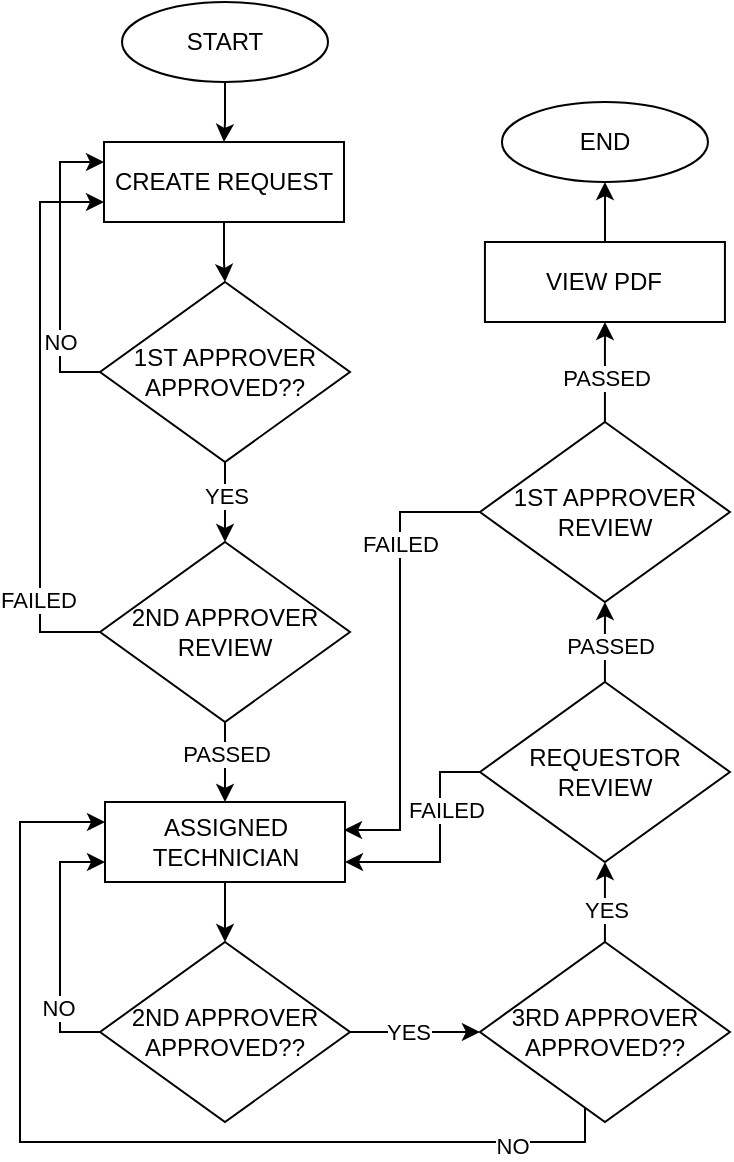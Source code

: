 <mxfile version="28.0.7">
  <diagram name="Page-1" id="KqmntbThpOuOFVzjJuNc">
    <mxGraphModel dx="1188" dy="654" grid="1" gridSize="10" guides="1" tooltips="1" connect="1" arrows="1" fold="1" page="1" pageScale="1" pageWidth="850" pageHeight="1100" math="0" shadow="0">
      <root>
        <mxCell id="0" />
        <mxCell id="1" parent="0" />
        <mxCell id="mzn5P4DBW5ug80A-4Pqy-4" value="" style="edgeStyle=orthogonalEdgeStyle;rounded=0;orthogonalLoop=1;jettySize=auto;html=1;" edge="1" parent="1" source="mzn5P4DBW5ug80A-4Pqy-1" target="mzn5P4DBW5ug80A-4Pqy-3">
          <mxGeometry relative="1" as="geometry" />
        </mxCell>
        <mxCell id="mzn5P4DBW5ug80A-4Pqy-1" value="START" style="ellipse;whiteSpace=wrap;html=1;" vertex="1" parent="1">
          <mxGeometry x="299" y="40" width="103" height="40" as="geometry" />
        </mxCell>
        <mxCell id="mzn5P4DBW5ug80A-4Pqy-6" value="" style="edgeStyle=orthogonalEdgeStyle;rounded=0;orthogonalLoop=1;jettySize=auto;html=1;" edge="1" parent="1" source="mzn5P4DBW5ug80A-4Pqy-3" target="mzn5P4DBW5ug80A-4Pqy-5">
          <mxGeometry relative="1" as="geometry" />
        </mxCell>
        <mxCell id="mzn5P4DBW5ug80A-4Pqy-3" value="CREATE REQUEST" style="rounded=0;whiteSpace=wrap;html=1;" vertex="1" parent="1">
          <mxGeometry x="290" y="110" width="120" height="40" as="geometry" />
        </mxCell>
        <mxCell id="mzn5P4DBW5ug80A-4Pqy-19" value="" style="edgeStyle=orthogonalEdgeStyle;rounded=0;orthogonalLoop=1;jettySize=auto;html=1;" edge="1" parent="1" source="mzn5P4DBW5ug80A-4Pqy-5" target="mzn5P4DBW5ug80A-4Pqy-15">
          <mxGeometry relative="1" as="geometry" />
        </mxCell>
        <mxCell id="mzn5P4DBW5ug80A-4Pqy-20" value="YES" style="edgeLabel;html=1;align=center;verticalAlign=middle;resizable=0;points=[];" vertex="1" connectable="0" parent="mzn5P4DBW5ug80A-4Pqy-19">
          <mxGeometry x="-0.153" relative="1" as="geometry">
            <mxPoint as="offset" />
          </mxGeometry>
        </mxCell>
        <mxCell id="mzn5P4DBW5ug80A-4Pqy-5" value="1ST APPROVER&lt;div&gt;APPROVED??&lt;/div&gt;" style="rhombus;whiteSpace=wrap;html=1;" vertex="1" parent="1">
          <mxGeometry x="288" y="180" width="125" height="90" as="geometry" />
        </mxCell>
        <mxCell id="mzn5P4DBW5ug80A-4Pqy-9" style="edgeStyle=orthogonalEdgeStyle;rounded=0;orthogonalLoop=1;jettySize=auto;html=1;entryX=0.003;entryY=0.437;entryDx=0;entryDy=0;entryPerimeter=0;exitX=0;exitY=0.5;exitDx=0;exitDy=0;" edge="1" parent="1" source="mzn5P4DBW5ug80A-4Pqy-5">
          <mxGeometry relative="1" as="geometry">
            <mxPoint x="287.64" y="217.52" as="sourcePoint" />
            <mxPoint x="290" y="120.0" as="targetPoint" />
            <Array as="points">
              <mxPoint x="268" y="225" />
              <mxPoint x="268" y="120" />
            </Array>
          </mxGeometry>
        </mxCell>
        <mxCell id="mzn5P4DBW5ug80A-4Pqy-11" value="NO" style="edgeLabel;html=1;align=center;verticalAlign=middle;resizable=0;points=[];" vertex="1" connectable="0" parent="mzn5P4DBW5ug80A-4Pqy-9">
          <mxGeometry x="-0.003" relative="1" as="geometry">
            <mxPoint y="38" as="offset" />
          </mxGeometry>
        </mxCell>
        <mxCell id="mzn5P4DBW5ug80A-4Pqy-24" style="edgeStyle=orthogonalEdgeStyle;rounded=0;orthogonalLoop=1;jettySize=auto;html=1;entryX=0.5;entryY=0;entryDx=0;entryDy=0;" edge="1" parent="1" source="mzn5P4DBW5ug80A-4Pqy-12" target="mzn5P4DBW5ug80A-4Pqy-23">
          <mxGeometry relative="1" as="geometry" />
        </mxCell>
        <mxCell id="mzn5P4DBW5ug80A-4Pqy-12" value="ASSIGNED TECHNICIAN" style="rounded=0;whiteSpace=wrap;html=1;" vertex="1" parent="1">
          <mxGeometry x="290.5" y="440" width="120" height="40" as="geometry" />
        </mxCell>
        <mxCell id="mzn5P4DBW5ug80A-4Pqy-17" style="edgeStyle=orthogonalEdgeStyle;rounded=0;orthogonalLoop=1;jettySize=auto;html=1;entryX=0;entryY=0.5;entryDx=0;entryDy=0;exitX=0;exitY=0.5;exitDx=0;exitDy=0;" edge="1" parent="1" source="mzn5P4DBW5ug80A-4Pqy-15">
          <mxGeometry relative="1" as="geometry">
            <mxPoint x="290" y="140" as="targetPoint" />
            <mxPoint x="278" y="360" as="sourcePoint" />
            <Array as="points">
              <mxPoint x="258" y="355" />
              <mxPoint x="258" y="140" />
            </Array>
          </mxGeometry>
        </mxCell>
        <mxCell id="mzn5P4DBW5ug80A-4Pqy-18" value="FAILED" style="edgeLabel;html=1;align=center;verticalAlign=middle;resizable=0;points=[];" vertex="1" connectable="0" parent="mzn5P4DBW5ug80A-4Pqy-17">
          <mxGeometry x="0.206" y="1" relative="1" as="geometry">
            <mxPoint y="121" as="offset" />
          </mxGeometry>
        </mxCell>
        <mxCell id="mzn5P4DBW5ug80A-4Pqy-21" value="" style="edgeStyle=orthogonalEdgeStyle;rounded=0;orthogonalLoop=1;jettySize=auto;html=1;" edge="1" parent="1" source="mzn5P4DBW5ug80A-4Pqy-15" target="mzn5P4DBW5ug80A-4Pqy-12">
          <mxGeometry relative="1" as="geometry">
            <Array as="points">
              <mxPoint x="358" y="440" />
              <mxPoint x="358" y="440" />
            </Array>
          </mxGeometry>
        </mxCell>
        <mxCell id="mzn5P4DBW5ug80A-4Pqy-22" value="PASSED" style="edgeLabel;html=1;align=center;verticalAlign=middle;resizable=0;points=[];" vertex="1" connectable="0" parent="mzn5P4DBW5ug80A-4Pqy-21">
          <mxGeometry x="-0.2" relative="1" as="geometry">
            <mxPoint as="offset" />
          </mxGeometry>
        </mxCell>
        <mxCell id="mzn5P4DBW5ug80A-4Pqy-15" value="2ND APPROVER&lt;div&gt;REVIEW&lt;/div&gt;" style="rhombus;whiteSpace=wrap;html=1;" vertex="1" parent="1">
          <mxGeometry x="288" y="310" width="125" height="90" as="geometry" />
        </mxCell>
        <mxCell id="mzn5P4DBW5ug80A-4Pqy-25" style="edgeStyle=orthogonalEdgeStyle;rounded=0;orthogonalLoop=1;jettySize=auto;html=1;entryX=0;entryY=0.5;entryDx=0;entryDy=0;exitX=0;exitY=0.5;exitDx=0;exitDy=0;" edge="1" parent="1" source="mzn5P4DBW5ug80A-4Pqy-23">
          <mxGeometry relative="1" as="geometry">
            <mxPoint x="288" y="560" as="sourcePoint" />
            <mxPoint x="290.5" y="470" as="targetPoint" />
            <Array as="points">
              <mxPoint x="268" y="555" />
              <mxPoint x="268" y="470" />
            </Array>
          </mxGeometry>
        </mxCell>
        <mxCell id="mzn5P4DBW5ug80A-4Pqy-26" value="NO" style="edgeLabel;html=1;align=center;verticalAlign=middle;resizable=0;points=[];" vertex="1" connectable="0" parent="mzn5P4DBW5ug80A-4Pqy-25">
          <mxGeometry x="-0.497" y="1" relative="1" as="geometry">
            <mxPoint as="offset" />
          </mxGeometry>
        </mxCell>
        <mxCell id="mzn5P4DBW5ug80A-4Pqy-28" style="edgeStyle=orthogonalEdgeStyle;rounded=0;orthogonalLoop=1;jettySize=auto;html=1;entryX=0;entryY=0.5;entryDx=0;entryDy=0;" edge="1" parent="1" source="mzn5P4DBW5ug80A-4Pqy-23" target="mzn5P4DBW5ug80A-4Pqy-27">
          <mxGeometry relative="1" as="geometry" />
        </mxCell>
        <mxCell id="mzn5P4DBW5ug80A-4Pqy-29" value="YES" style="edgeLabel;html=1;align=center;verticalAlign=middle;resizable=0;points=[];" vertex="1" connectable="0" parent="mzn5P4DBW5ug80A-4Pqy-28">
          <mxGeometry x="-0.114" relative="1" as="geometry">
            <mxPoint as="offset" />
          </mxGeometry>
        </mxCell>
        <mxCell id="mzn5P4DBW5ug80A-4Pqy-23" value="2ND APPROVER&lt;div&gt;APPROVED??&lt;/div&gt;" style="rhombus;whiteSpace=wrap;html=1;" vertex="1" parent="1">
          <mxGeometry x="288" y="510" width="125" height="90" as="geometry" />
        </mxCell>
        <mxCell id="mzn5P4DBW5ug80A-4Pqy-32" style="edgeStyle=orthogonalEdgeStyle;rounded=0;orthogonalLoop=1;jettySize=auto;html=1;entryX=0;entryY=0.5;entryDx=0;entryDy=0;" edge="1" parent="1">
          <mxGeometry relative="1" as="geometry">
            <mxPoint x="530.5" y="590" as="sourcePoint" />
            <mxPoint x="290.5" y="450" as="targetPoint" />
            <Array as="points">
              <mxPoint x="530" y="610" />
              <mxPoint x="248" y="610" />
              <mxPoint x="248" y="450" />
            </Array>
          </mxGeometry>
        </mxCell>
        <mxCell id="mzn5P4DBW5ug80A-4Pqy-34" value="NO" style="edgeLabel;html=1;align=center;verticalAlign=middle;resizable=0;points=[];" vertex="1" connectable="0" parent="mzn5P4DBW5ug80A-4Pqy-32">
          <mxGeometry x="-0.774" y="2" relative="1" as="geometry">
            <mxPoint as="offset" />
          </mxGeometry>
        </mxCell>
        <mxCell id="mzn5P4DBW5ug80A-4Pqy-36" style="edgeStyle=orthogonalEdgeStyle;rounded=0;orthogonalLoop=1;jettySize=auto;html=1;entryX=0.5;entryY=1;entryDx=0;entryDy=0;" edge="1" parent="1" source="mzn5P4DBW5ug80A-4Pqy-27" target="mzn5P4DBW5ug80A-4Pqy-35">
          <mxGeometry relative="1" as="geometry" />
        </mxCell>
        <mxCell id="mzn5P4DBW5ug80A-4Pqy-37" value="YES" style="edgeLabel;html=1;align=center;verticalAlign=middle;resizable=0;points=[];" vertex="1" connectable="0" parent="mzn5P4DBW5ug80A-4Pqy-36">
          <mxGeometry x="0.061" relative="1" as="geometry">
            <mxPoint y="5" as="offset" />
          </mxGeometry>
        </mxCell>
        <mxCell id="mzn5P4DBW5ug80A-4Pqy-27" value="3RD APPROVER&lt;div&gt;APPROVED??&lt;/div&gt;" style="rhombus;whiteSpace=wrap;html=1;" vertex="1" parent="1">
          <mxGeometry x="477.97" y="510" width="125" height="90" as="geometry" />
        </mxCell>
        <mxCell id="mzn5P4DBW5ug80A-4Pqy-38" style="edgeStyle=orthogonalEdgeStyle;rounded=0;orthogonalLoop=1;jettySize=auto;html=1;entryX=1;entryY=0.5;entryDx=0;entryDy=0;exitX=0;exitY=0.5;exitDx=0;exitDy=0;" edge="1" parent="1" source="mzn5P4DBW5ug80A-4Pqy-35">
          <mxGeometry relative="1" as="geometry">
            <mxPoint x="468.0" y="435" as="sourcePoint" />
            <mxPoint x="410.5" y="470" as="targetPoint" />
            <Array as="points">
              <mxPoint x="458" y="425" />
              <mxPoint x="458" y="470" />
            </Array>
          </mxGeometry>
        </mxCell>
        <mxCell id="mzn5P4DBW5ug80A-4Pqy-39" value="FAILED" style="edgeLabel;html=1;align=center;verticalAlign=middle;resizable=0;points=[];" vertex="1" connectable="0" parent="mzn5P4DBW5ug80A-4Pqy-38">
          <mxGeometry x="-0.689" relative="1" as="geometry">
            <mxPoint y="19" as="offset" />
          </mxGeometry>
        </mxCell>
        <mxCell id="mzn5P4DBW5ug80A-4Pqy-41" style="edgeStyle=orthogonalEdgeStyle;rounded=0;orthogonalLoop=1;jettySize=auto;html=1;entryX=0.5;entryY=1;entryDx=0;entryDy=0;" edge="1" parent="1" source="mzn5P4DBW5ug80A-4Pqy-35" target="mzn5P4DBW5ug80A-4Pqy-40">
          <mxGeometry relative="1" as="geometry" />
        </mxCell>
        <mxCell id="mzn5P4DBW5ug80A-4Pqy-42" value="PASSED" style="edgeLabel;html=1;align=center;verticalAlign=middle;resizable=0;points=[];" vertex="1" connectable="0" parent="mzn5P4DBW5ug80A-4Pqy-41">
          <mxGeometry x="-0.107" y="-2" relative="1" as="geometry">
            <mxPoint as="offset" />
          </mxGeometry>
        </mxCell>
        <mxCell id="mzn5P4DBW5ug80A-4Pqy-35" value="REQUESTOR&lt;div&gt;REVIEW&lt;/div&gt;" style="rhombus;whiteSpace=wrap;html=1;" vertex="1" parent="1">
          <mxGeometry x="477.97" y="380" width="125" height="90" as="geometry" />
        </mxCell>
        <mxCell id="mzn5P4DBW5ug80A-4Pqy-46" style="edgeStyle=orthogonalEdgeStyle;rounded=0;orthogonalLoop=1;jettySize=auto;html=1;entryX=0.5;entryY=1;entryDx=0;entryDy=0;" edge="1" parent="1" source="mzn5P4DBW5ug80A-4Pqy-40" target="mzn5P4DBW5ug80A-4Pqy-45">
          <mxGeometry relative="1" as="geometry" />
        </mxCell>
        <mxCell id="mzn5P4DBW5ug80A-4Pqy-47" value="PASSED" style="edgeLabel;html=1;align=center;verticalAlign=middle;resizable=0;points=[];" vertex="1" connectable="0" parent="mzn5P4DBW5ug80A-4Pqy-46">
          <mxGeometry x="-0.121" relative="1" as="geometry">
            <mxPoint as="offset" />
          </mxGeometry>
        </mxCell>
        <mxCell id="mzn5P4DBW5ug80A-4Pqy-40" value="&lt;div&gt;1ST APPROVER&lt;/div&gt;&lt;div&gt;REVIEW&lt;/div&gt;" style="rhombus;whiteSpace=wrap;html=1;" vertex="1" parent="1">
          <mxGeometry x="477.97" y="250" width="125" height="90" as="geometry" />
        </mxCell>
        <mxCell id="mzn5P4DBW5ug80A-4Pqy-43" style="edgeStyle=orthogonalEdgeStyle;rounded=0;orthogonalLoop=1;jettySize=auto;html=1;entryX=0.996;entryY=0.35;entryDx=0;entryDy=0;entryPerimeter=0;" edge="1" parent="1" source="mzn5P4DBW5ug80A-4Pqy-40" target="mzn5P4DBW5ug80A-4Pqy-12">
          <mxGeometry relative="1" as="geometry">
            <Array as="points">
              <mxPoint x="438" y="295" />
              <mxPoint x="438" y="454" />
            </Array>
          </mxGeometry>
        </mxCell>
        <mxCell id="mzn5P4DBW5ug80A-4Pqy-44" value="FAILED" style="edgeLabel;html=1;align=center;verticalAlign=middle;resizable=0;points=[];" vertex="1" connectable="0" parent="mzn5P4DBW5ug80A-4Pqy-43">
          <mxGeometry x="-0.513" relative="1" as="geometry">
            <mxPoint as="offset" />
          </mxGeometry>
        </mxCell>
        <mxCell id="mzn5P4DBW5ug80A-4Pqy-52" value="" style="edgeStyle=orthogonalEdgeStyle;rounded=0;orthogonalLoop=1;jettySize=auto;html=1;" edge="1" parent="1" source="mzn5P4DBW5ug80A-4Pqy-45" target="mzn5P4DBW5ug80A-4Pqy-48">
          <mxGeometry relative="1" as="geometry" />
        </mxCell>
        <mxCell id="mzn5P4DBW5ug80A-4Pqy-45" value="VIEW PDF" style="rounded=0;whiteSpace=wrap;html=1;" vertex="1" parent="1">
          <mxGeometry x="480.47" y="160" width="120" height="40" as="geometry" />
        </mxCell>
        <mxCell id="mzn5P4DBW5ug80A-4Pqy-48" value="END" style="ellipse;whiteSpace=wrap;html=1;" vertex="1" parent="1">
          <mxGeometry x="488.97" y="90" width="103" height="40" as="geometry" />
        </mxCell>
      </root>
    </mxGraphModel>
  </diagram>
</mxfile>
